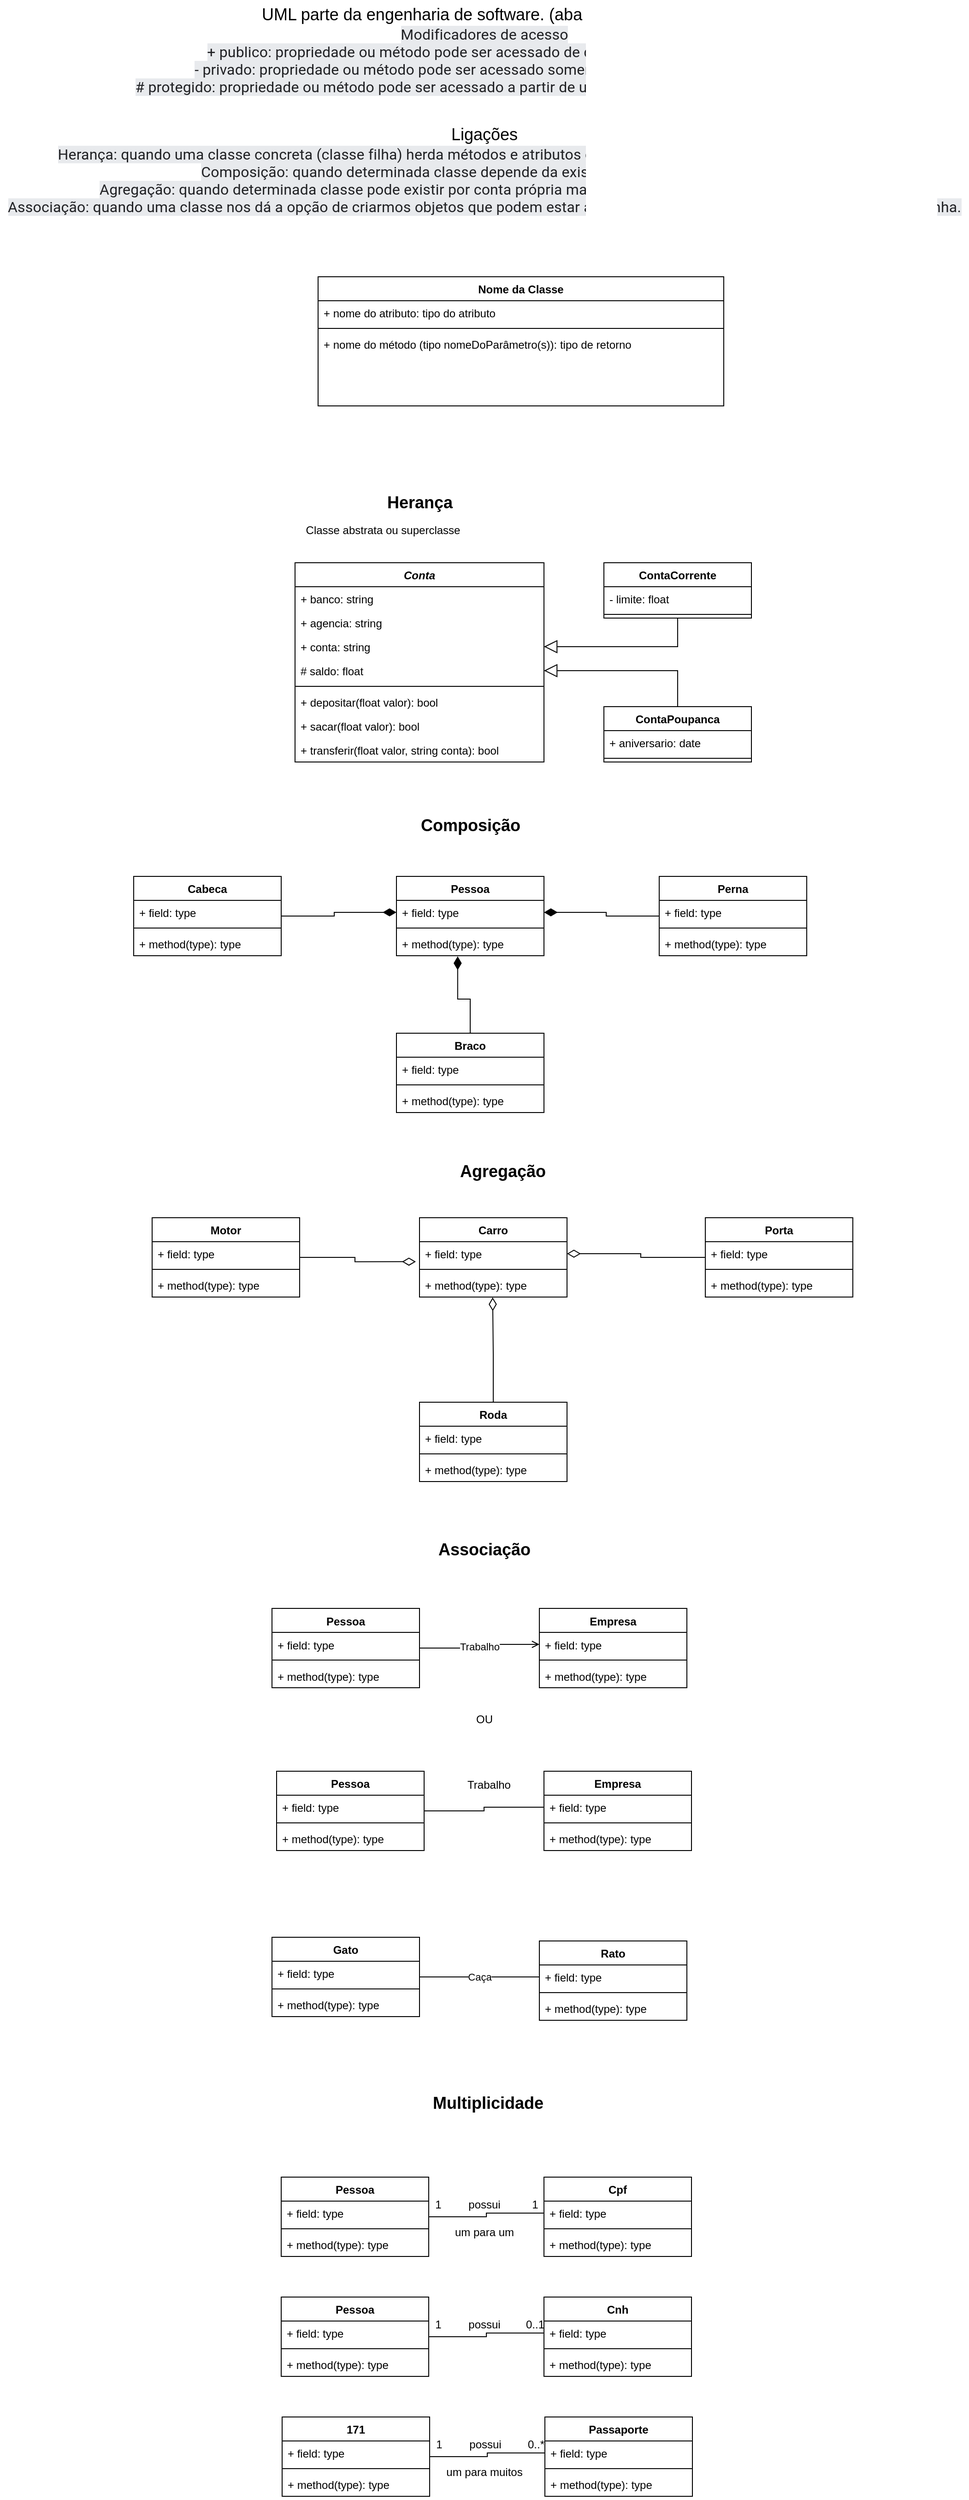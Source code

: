 <mxfile version="21.1.1" type="device">
  <diagram name="Página-1" id="LSSmiFFcDF_USh29nz2F">
    <mxGraphModel dx="1635" dy="447" grid="1" gridSize="10" guides="1" tooltips="1" connect="1" arrows="1" fold="1" page="1" pageScale="1" pageWidth="827" pageHeight="1169" math="0" shadow="0">
      <root>
        <mxCell id="0" />
        <mxCell id="1" parent="0" />
        <mxCell id="rVVp5lENT8qKNNDL8PIV-1" value="Nome da Classe" style="swimlane;fontStyle=1;align=center;verticalAlign=top;childLayout=stackLayout;horizontal=1;startSize=26;horizontalStack=0;resizeParent=1;resizeParentMax=0;resizeLast=0;collapsible=1;marginBottom=0;whiteSpace=wrap;html=1;" vertex="1" parent="1">
          <mxGeometry x="230" y="310" width="440" height="140" as="geometry" />
        </mxCell>
        <mxCell id="rVVp5lENT8qKNNDL8PIV-2" value="+ nome do atributo: tipo do atributo" style="text;strokeColor=none;fillColor=none;align=left;verticalAlign=top;spacingLeft=4;spacingRight=4;overflow=hidden;rotatable=0;points=[[0,0.5],[1,0.5]];portConstraint=eastwest;whiteSpace=wrap;html=1;" vertex="1" parent="rVVp5lENT8qKNNDL8PIV-1">
          <mxGeometry y="26" width="440" height="26" as="geometry" />
        </mxCell>
        <mxCell id="rVVp5lENT8qKNNDL8PIV-3" value="" style="line;strokeWidth=1;fillColor=none;align=left;verticalAlign=middle;spacingTop=-1;spacingLeft=3;spacingRight=3;rotatable=0;labelPosition=right;points=[];portConstraint=eastwest;strokeColor=inherit;" vertex="1" parent="rVVp5lENT8qKNNDL8PIV-1">
          <mxGeometry y="52" width="440" height="8" as="geometry" />
        </mxCell>
        <mxCell id="rVVp5lENT8qKNNDL8PIV-4" value="+ nome do método (tipo nomeDoParâmetro(s)): tipo de retorno" style="text;strokeColor=none;fillColor=none;align=left;verticalAlign=top;spacingLeft=4;spacingRight=4;overflow=hidden;rotatable=0;points=[[0,0.5],[1,0.5]];portConstraint=eastwest;whiteSpace=wrap;html=1;" vertex="1" parent="rVVp5lENT8qKNNDL8PIV-1">
          <mxGeometry y="60" width="440" height="80" as="geometry" />
        </mxCell>
        <mxCell id="rVVp5lENT8qKNNDL8PIV-5" value="&lt;i&gt;Conta&lt;/i&gt;" style="swimlane;fontStyle=1;align=center;verticalAlign=top;childLayout=stackLayout;horizontal=1;startSize=26;horizontalStack=0;resizeParent=1;resizeParentMax=0;resizeLast=0;collapsible=1;marginBottom=0;whiteSpace=wrap;html=1;" vertex="1" parent="1">
          <mxGeometry x="205" y="620" width="270" height="216" as="geometry" />
        </mxCell>
        <mxCell id="rVVp5lENT8qKNNDL8PIV-6" value="+ banco: string" style="text;strokeColor=none;fillColor=none;align=left;verticalAlign=top;spacingLeft=4;spacingRight=4;overflow=hidden;rotatable=0;points=[[0,0.5],[1,0.5]];portConstraint=eastwest;whiteSpace=wrap;html=1;" vertex="1" parent="rVVp5lENT8qKNNDL8PIV-5">
          <mxGeometry y="26" width="270" height="26" as="geometry" />
        </mxCell>
        <mxCell id="rVVp5lENT8qKNNDL8PIV-9" value="+ agencia: string" style="text;strokeColor=none;fillColor=none;align=left;verticalAlign=top;spacingLeft=4;spacingRight=4;overflow=hidden;rotatable=0;points=[[0,0.5],[1,0.5]];portConstraint=eastwest;whiteSpace=wrap;html=1;" vertex="1" parent="rVVp5lENT8qKNNDL8PIV-5">
          <mxGeometry y="52" width="270" height="26" as="geometry" />
        </mxCell>
        <mxCell id="rVVp5lENT8qKNNDL8PIV-10" value="+ conta: string" style="text;strokeColor=none;fillColor=none;align=left;verticalAlign=top;spacingLeft=4;spacingRight=4;overflow=hidden;rotatable=0;points=[[0,0.5],[1,0.5]];portConstraint=eastwest;whiteSpace=wrap;html=1;" vertex="1" parent="rVVp5lENT8qKNNDL8PIV-5">
          <mxGeometry y="78" width="270" height="26" as="geometry" />
        </mxCell>
        <mxCell id="rVVp5lENT8qKNNDL8PIV-11" value="# saldo: float" style="text;strokeColor=none;fillColor=none;align=left;verticalAlign=top;spacingLeft=4;spacingRight=4;overflow=hidden;rotatable=0;points=[[0,0.5],[1,0.5]];portConstraint=eastwest;whiteSpace=wrap;html=1;" vertex="1" parent="rVVp5lENT8qKNNDL8PIV-5">
          <mxGeometry y="104" width="270" height="26" as="geometry" />
        </mxCell>
        <mxCell id="rVVp5lENT8qKNNDL8PIV-7" value="" style="line;strokeWidth=1;fillColor=none;align=left;verticalAlign=middle;spacingTop=-1;spacingLeft=3;spacingRight=3;rotatable=0;labelPosition=right;points=[];portConstraint=eastwest;strokeColor=inherit;" vertex="1" parent="rVVp5lENT8qKNNDL8PIV-5">
          <mxGeometry y="130" width="270" height="8" as="geometry" />
        </mxCell>
        <mxCell id="rVVp5lENT8qKNNDL8PIV-12" value="+ depositar(float valor): bool" style="text;strokeColor=none;fillColor=none;align=left;verticalAlign=top;spacingLeft=4;spacingRight=4;overflow=hidden;rotatable=0;points=[[0,0.5],[1,0.5]];portConstraint=eastwest;whiteSpace=wrap;html=1;" vertex="1" parent="rVVp5lENT8qKNNDL8PIV-5">
          <mxGeometry y="138" width="270" height="26" as="geometry" />
        </mxCell>
        <mxCell id="rVVp5lENT8qKNNDL8PIV-13" value="+ sacar(float valor): bool" style="text;strokeColor=none;fillColor=none;align=left;verticalAlign=top;spacingLeft=4;spacingRight=4;overflow=hidden;rotatable=0;points=[[0,0.5],[1,0.5]];portConstraint=eastwest;whiteSpace=wrap;html=1;" vertex="1" parent="rVVp5lENT8qKNNDL8PIV-5">
          <mxGeometry y="164" width="270" height="26" as="geometry" />
        </mxCell>
        <mxCell id="rVVp5lENT8qKNNDL8PIV-8" value="+ transferir(float valor, string conta): bool" style="text;strokeColor=none;fillColor=none;align=left;verticalAlign=top;spacingLeft=4;spacingRight=4;overflow=hidden;rotatable=0;points=[[0,0.5],[1,0.5]];portConstraint=eastwest;whiteSpace=wrap;html=1;" vertex="1" parent="rVVp5lENT8qKNNDL8PIV-5">
          <mxGeometry y="190" width="270" height="26" as="geometry" />
        </mxCell>
        <mxCell id="rVVp5lENT8qKNNDL8PIV-14" value="&lt;b&gt;&lt;font style=&quot;font-size: 18px;&quot;&gt;Herança&lt;/font&gt;&lt;/b&gt;" style="text;html=1;align=center;verticalAlign=middle;resizable=0;points=[];autosize=1;strokeColor=none;fillColor=none;" vertex="1" parent="1">
          <mxGeometry x="295" y="535" width="90" height="40" as="geometry" />
        </mxCell>
        <mxCell id="rVVp5lENT8qKNNDL8PIV-15" value="&lt;font style=&quot;font-size: 18px;&quot;&gt;Ligações&lt;/font&gt;&lt;br style=&quot;color: rgb(32, 33, 36); font-family: Roboto, Arial, sans-serif; font-size: 16px; font-variant-ligatures: none; letter-spacing: 0.1px; text-align: start; background-color: rgb(232, 234, 237);&quot;&gt;&lt;span style=&quot;color: rgb(32, 33, 36); font-family: Roboto, Arial, sans-serif; font-size: 16px; font-variant-ligatures: none; letter-spacing: 0.1px; text-align: start; background-color: rgb(232, 234, 237);&quot;&gt;Herança: quando uma classe concreta (classe filha) herda métodos e atributos de uma superclasse (classe pai/classe abstrata).&lt;/span&gt;&lt;br style=&quot;color: rgb(32, 33, 36); font-family: Roboto, Arial, sans-serif; font-size: 16px; font-variant-ligatures: none; letter-spacing: 0.1px; text-align: start; background-color: rgb(232, 234, 237);&quot;&gt;&lt;span style=&quot;color: rgb(32, 33, 36); font-family: Roboto, Arial, sans-serif; font-size: 16px; font-variant-ligatures: none; letter-spacing: 0.1px; text-align: start; background-color: rgb(232, 234, 237);&quot;&gt;Composição: quando determinada classe depende da existência de outra para existir.&lt;/span&gt;&lt;br style=&quot;color: rgb(32, 33, 36); font-family: Roboto, Arial, sans-serif; font-size: 16px; font-variant-ligatures: none; letter-spacing: 0.1px; text-align: start; background-color: rgb(232, 234, 237);&quot;&gt;&lt;span style=&quot;color: rgb(32, 33, 36); font-family: Roboto, Arial, sans-serif; font-size: 16px; font-variant-ligatures: none; letter-spacing: 0.1px; text-align: start; background-color: rgb(232, 234, 237);&quot;&gt;Agregação: quando determinada classe pode existir por conta própria mas ainda assim pode ligar-se à outra classe.&lt;/span&gt;&lt;br style=&quot;color: rgb(32, 33, 36); font-family: Roboto, Arial, sans-serif; font-size: 16px; font-variant-ligatures: none; letter-spacing: 0.1px; text-align: start; background-color: rgb(232, 234, 237);&quot;&gt;&lt;span style=&quot;color: rgb(32, 33, 36); font-family: Roboto, Arial, sans-serif; font-size: 16px; font-variant-ligatures: none; letter-spacing: 0.1px; text-align: start; background-color: rgb(232, 234, 237);&quot;&gt;Associação: quando uma classe nos dá a opção de criarmos objetos que podem estar associados a um grupo ou simplesmente existir sozinha.&lt;/span&gt;" style="text;html=1;align=center;verticalAlign=middle;resizable=0;points=[];autosize=1;strokeColor=none;fillColor=none;" vertex="1" parent="1">
          <mxGeometry x="-115" y="140" width="1050" height="110" as="geometry" />
        </mxCell>
        <mxCell id="rVVp5lENT8qKNNDL8PIV-16" value="&lt;font style=&quot;font-size: 18px;&quot;&gt;UML parte da engenharia de software. (aba UML no draw.io)&lt;br style=&quot;color: rgb(32, 33, 36); font-family: Roboto, Arial, sans-serif; font-variant-ligatures: none; letter-spacing: 0.1px; text-align: start; background-color: rgb(232, 234, 237);&quot;&gt;&lt;/font&gt;&lt;span style=&quot;color: rgb(32, 33, 36); font-family: Roboto, Arial, sans-serif; font-size: 16px; font-variant-ligatures: none; letter-spacing: 0.1px; text-align: start; background-color: rgb(232, 234, 237);&quot;&gt;Modificadores de acesso&lt;/span&gt;&lt;br style=&quot;color: rgb(32, 33, 36); font-family: Roboto, Arial, sans-serif; font-size: 16px; font-variant-ligatures: none; letter-spacing: 0.1px; text-align: start; background-color: rgb(232, 234, 237);&quot;&gt;&lt;span style=&quot;color: rgb(32, 33, 36); font-family: Roboto, Arial, sans-serif; font-size: 16px; font-variant-ligatures: none; letter-spacing: 0.1px; text-align: start; background-color: rgb(232, 234, 237);&quot;&gt;+ publico: propriedade ou método pode ser acessado de qualquer parte do sistema.&lt;/span&gt;&lt;br style=&quot;color: rgb(32, 33, 36); font-family: Roboto, Arial, sans-serif; font-size: 16px; font-variant-ligatures: none; letter-spacing: 0.1px; text-align: start; background-color: rgb(232, 234, 237);&quot;&gt;&lt;span style=&quot;color: rgb(32, 33, 36); font-family: Roboto, Arial, sans-serif; font-size: 16px; font-variant-ligatures: none; letter-spacing: 0.1px; text-align: start; background-color: rgb(232, 234, 237);&quot;&gt;- privado: propriedade ou método pode ser acessado somente dentro da própria classe.&lt;/span&gt;&lt;br style=&quot;color: rgb(32, 33, 36); font-family: Roboto, Arial, sans-serif; font-size: 16px; font-variant-ligatures: none; letter-spacing: 0.1px; text-align: start; background-color: rgb(232, 234, 237);&quot;&gt;&lt;span style=&quot;color: rgb(32, 33, 36); font-family: Roboto, Arial, sans-serif; font-size: 16px; font-variant-ligatures: none; letter-spacing: 0.1px; text-align: start; background-color: rgb(232, 234, 237);&quot;&gt;# protegido: propriedade ou método pode ser acessado a partir de uma classe que herda de outra classe.&lt;/span&gt;" style="text;html=1;align=center;verticalAlign=middle;resizable=0;points=[];autosize=1;strokeColor=none;fillColor=none;" vertex="1" parent="1">
          <mxGeometry x="20" y="10" width="780" height="110" as="geometry" />
        </mxCell>
        <mxCell id="rVVp5lENT8qKNNDL8PIV-17" value="Classe abstrata ou superclasse" style="text;html=1;align=center;verticalAlign=middle;resizable=0;points=[];autosize=1;strokeColor=none;fillColor=none;" vertex="1" parent="1">
          <mxGeometry x="205" y="570" width="190" height="30" as="geometry" />
        </mxCell>
        <mxCell id="rVVp5lENT8qKNNDL8PIV-27" style="edgeStyle=orthogonalEdgeStyle;rounded=0;orthogonalLoop=1;jettySize=auto;html=1;entryX=1;entryY=0.5;entryDx=0;entryDy=0;endArrow=block;endFill=0;strokeWidth=1;endSize=12;" edge="1" parent="1" source="rVVp5lENT8qKNNDL8PIV-18" target="rVVp5lENT8qKNNDL8PIV-10">
          <mxGeometry relative="1" as="geometry" />
        </mxCell>
        <mxCell id="rVVp5lENT8qKNNDL8PIV-18" value="ContaCorrente" style="swimlane;fontStyle=1;align=center;verticalAlign=top;childLayout=stackLayout;horizontal=1;startSize=26;horizontalStack=0;resizeParent=1;resizeParentMax=0;resizeLast=0;collapsible=1;marginBottom=0;whiteSpace=wrap;html=1;" vertex="1" parent="1">
          <mxGeometry x="540" y="620" width="160" height="60" as="geometry" />
        </mxCell>
        <mxCell id="rVVp5lENT8qKNNDL8PIV-19" value="- limite: float" style="text;strokeColor=none;fillColor=none;align=left;verticalAlign=top;spacingLeft=4;spacingRight=4;overflow=hidden;rotatable=0;points=[[0,0.5],[1,0.5]];portConstraint=eastwest;whiteSpace=wrap;html=1;" vertex="1" parent="rVVp5lENT8qKNNDL8PIV-18">
          <mxGeometry y="26" width="160" height="26" as="geometry" />
        </mxCell>
        <mxCell id="rVVp5lENT8qKNNDL8PIV-20" value="" style="line;strokeWidth=1;fillColor=none;align=left;verticalAlign=middle;spacingTop=-1;spacingLeft=3;spacingRight=3;rotatable=0;labelPosition=right;points=[];portConstraint=eastwest;strokeColor=inherit;" vertex="1" parent="rVVp5lENT8qKNNDL8PIV-18">
          <mxGeometry y="52" width="160" height="8" as="geometry" />
        </mxCell>
        <mxCell id="rVVp5lENT8qKNNDL8PIV-28" style="edgeStyle=orthogonalEdgeStyle;rounded=0;orthogonalLoop=1;jettySize=auto;html=1;entryX=1;entryY=0.5;entryDx=0;entryDy=0;startSize=6;endArrow=block;endFill=0;endSize=12;" edge="1" parent="1" source="rVVp5lENT8qKNNDL8PIV-22" target="rVVp5lENT8qKNNDL8PIV-11">
          <mxGeometry relative="1" as="geometry" />
        </mxCell>
        <mxCell id="rVVp5lENT8qKNNDL8PIV-22" value="ContaPoupanca" style="swimlane;fontStyle=1;align=center;verticalAlign=top;childLayout=stackLayout;horizontal=1;startSize=26;horizontalStack=0;resizeParent=1;resizeParentMax=0;resizeLast=0;collapsible=1;marginBottom=0;whiteSpace=wrap;html=1;" vertex="1" parent="1">
          <mxGeometry x="540" y="776" width="160" height="60" as="geometry" />
        </mxCell>
        <mxCell id="rVVp5lENT8qKNNDL8PIV-23" value="+ aniversario: date" style="text;strokeColor=none;fillColor=none;align=left;verticalAlign=top;spacingLeft=4;spacingRight=4;overflow=hidden;rotatable=0;points=[[0,0.5],[1,0.5]];portConstraint=eastwest;whiteSpace=wrap;html=1;" vertex="1" parent="rVVp5lENT8qKNNDL8PIV-22">
          <mxGeometry y="26" width="160" height="26" as="geometry" />
        </mxCell>
        <mxCell id="rVVp5lENT8qKNNDL8PIV-24" value="" style="line;strokeWidth=1;fillColor=none;align=left;verticalAlign=middle;spacingTop=-1;spacingLeft=3;spacingRight=3;rotatable=0;labelPosition=right;points=[];portConstraint=eastwest;strokeColor=inherit;" vertex="1" parent="rVVp5lENT8qKNNDL8PIV-22">
          <mxGeometry y="52" width="160" height="8" as="geometry" />
        </mxCell>
        <mxCell id="rVVp5lENT8qKNNDL8PIV-30" value="&lt;b&gt;&lt;font style=&quot;font-size: 18px;&quot;&gt;Composição&lt;/font&gt;&lt;/b&gt;" style="text;html=1;align=center;verticalAlign=middle;resizable=0;points=[];autosize=1;strokeColor=none;fillColor=none;" vertex="1" parent="1">
          <mxGeometry x="330" y="885" width="130" height="40" as="geometry" />
        </mxCell>
        <mxCell id="rVVp5lENT8qKNNDL8PIV-47" style="edgeStyle=orthogonalEdgeStyle;rounded=0;orthogonalLoop=1;jettySize=auto;html=1;entryX=0;entryY=0.5;entryDx=0;entryDy=0;endArrow=diamondThin;endFill=1;endSize=12;" edge="1" parent="1" source="rVVp5lENT8qKNNDL8PIV-31" target="rVVp5lENT8qKNNDL8PIV-36">
          <mxGeometry relative="1" as="geometry" />
        </mxCell>
        <mxCell id="rVVp5lENT8qKNNDL8PIV-31" value="Cabeca" style="swimlane;fontStyle=1;align=center;verticalAlign=top;childLayout=stackLayout;horizontal=1;startSize=26;horizontalStack=0;resizeParent=1;resizeParentMax=0;resizeLast=0;collapsible=1;marginBottom=0;whiteSpace=wrap;html=1;" vertex="1" parent="1">
          <mxGeometry x="30" y="960" width="160" height="86" as="geometry" />
        </mxCell>
        <mxCell id="rVVp5lENT8qKNNDL8PIV-32" value="+ field: type" style="text;strokeColor=none;fillColor=none;align=left;verticalAlign=top;spacingLeft=4;spacingRight=4;overflow=hidden;rotatable=0;points=[[0,0.5],[1,0.5]];portConstraint=eastwest;whiteSpace=wrap;html=1;" vertex="1" parent="rVVp5lENT8qKNNDL8PIV-31">
          <mxGeometry y="26" width="160" height="26" as="geometry" />
        </mxCell>
        <mxCell id="rVVp5lENT8qKNNDL8PIV-33" value="" style="line;strokeWidth=1;fillColor=none;align=left;verticalAlign=middle;spacingTop=-1;spacingLeft=3;spacingRight=3;rotatable=0;labelPosition=right;points=[];portConstraint=eastwest;strokeColor=inherit;" vertex="1" parent="rVVp5lENT8qKNNDL8PIV-31">
          <mxGeometry y="52" width="160" height="8" as="geometry" />
        </mxCell>
        <mxCell id="rVVp5lENT8qKNNDL8PIV-34" value="+ method(type): type" style="text;strokeColor=none;fillColor=none;align=left;verticalAlign=top;spacingLeft=4;spacingRight=4;overflow=hidden;rotatable=0;points=[[0,0.5],[1,0.5]];portConstraint=eastwest;whiteSpace=wrap;html=1;" vertex="1" parent="rVVp5lENT8qKNNDL8PIV-31">
          <mxGeometry y="60" width="160" height="26" as="geometry" />
        </mxCell>
        <mxCell id="rVVp5lENT8qKNNDL8PIV-35" value="Pessoa" style="swimlane;fontStyle=1;align=center;verticalAlign=top;childLayout=stackLayout;horizontal=1;startSize=26;horizontalStack=0;resizeParent=1;resizeParentMax=0;resizeLast=0;collapsible=1;marginBottom=0;whiteSpace=wrap;html=1;" vertex="1" parent="1">
          <mxGeometry x="315" y="960" width="160" height="86" as="geometry" />
        </mxCell>
        <mxCell id="rVVp5lENT8qKNNDL8PIV-36" value="+ field: type" style="text;strokeColor=none;fillColor=none;align=left;verticalAlign=top;spacingLeft=4;spacingRight=4;overflow=hidden;rotatable=0;points=[[0,0.5],[1,0.5]];portConstraint=eastwest;whiteSpace=wrap;html=1;" vertex="1" parent="rVVp5lENT8qKNNDL8PIV-35">
          <mxGeometry y="26" width="160" height="26" as="geometry" />
        </mxCell>
        <mxCell id="rVVp5lENT8qKNNDL8PIV-37" value="" style="line;strokeWidth=1;fillColor=none;align=left;verticalAlign=middle;spacingTop=-1;spacingLeft=3;spacingRight=3;rotatable=0;labelPosition=right;points=[];portConstraint=eastwest;strokeColor=inherit;" vertex="1" parent="rVVp5lENT8qKNNDL8PIV-35">
          <mxGeometry y="52" width="160" height="8" as="geometry" />
        </mxCell>
        <mxCell id="rVVp5lENT8qKNNDL8PIV-38" value="+ method(type): type" style="text;strokeColor=none;fillColor=none;align=left;verticalAlign=top;spacingLeft=4;spacingRight=4;overflow=hidden;rotatable=0;points=[[0,0.5],[1,0.5]];portConstraint=eastwest;whiteSpace=wrap;html=1;" vertex="1" parent="rVVp5lENT8qKNNDL8PIV-35">
          <mxGeometry y="60" width="160" height="26" as="geometry" />
        </mxCell>
        <mxCell id="rVVp5lENT8qKNNDL8PIV-48" style="edgeStyle=orthogonalEdgeStyle;rounded=0;orthogonalLoop=1;jettySize=auto;html=1;entryX=0.415;entryY=1.023;entryDx=0;entryDy=0;entryPerimeter=0;endArrow=diamondThin;endFill=1;startSize=6;endSize=12;" edge="1" parent="1" source="rVVp5lENT8qKNNDL8PIV-39" target="rVVp5lENT8qKNNDL8PIV-38">
          <mxGeometry relative="1" as="geometry" />
        </mxCell>
        <mxCell id="rVVp5lENT8qKNNDL8PIV-39" value="Braco" style="swimlane;fontStyle=1;align=center;verticalAlign=top;childLayout=stackLayout;horizontal=1;startSize=26;horizontalStack=0;resizeParent=1;resizeParentMax=0;resizeLast=0;collapsible=1;marginBottom=0;whiteSpace=wrap;html=1;" vertex="1" parent="1">
          <mxGeometry x="315" y="1130" width="160" height="86" as="geometry" />
        </mxCell>
        <mxCell id="rVVp5lENT8qKNNDL8PIV-40" value="+ field: type" style="text;strokeColor=none;fillColor=none;align=left;verticalAlign=top;spacingLeft=4;spacingRight=4;overflow=hidden;rotatable=0;points=[[0,0.5],[1,0.5]];portConstraint=eastwest;whiteSpace=wrap;html=1;" vertex="1" parent="rVVp5lENT8qKNNDL8PIV-39">
          <mxGeometry y="26" width="160" height="26" as="geometry" />
        </mxCell>
        <mxCell id="rVVp5lENT8qKNNDL8PIV-41" value="" style="line;strokeWidth=1;fillColor=none;align=left;verticalAlign=middle;spacingTop=-1;spacingLeft=3;spacingRight=3;rotatable=0;labelPosition=right;points=[];portConstraint=eastwest;strokeColor=inherit;" vertex="1" parent="rVVp5lENT8qKNNDL8PIV-39">
          <mxGeometry y="52" width="160" height="8" as="geometry" />
        </mxCell>
        <mxCell id="rVVp5lENT8qKNNDL8PIV-42" value="+ method(type): type" style="text;strokeColor=none;fillColor=none;align=left;verticalAlign=top;spacingLeft=4;spacingRight=4;overflow=hidden;rotatable=0;points=[[0,0.5],[1,0.5]];portConstraint=eastwest;whiteSpace=wrap;html=1;" vertex="1" parent="rVVp5lENT8qKNNDL8PIV-39">
          <mxGeometry y="60" width="160" height="26" as="geometry" />
        </mxCell>
        <mxCell id="rVVp5lENT8qKNNDL8PIV-49" style="edgeStyle=orthogonalEdgeStyle;rounded=0;orthogonalLoop=1;jettySize=auto;html=1;entryX=1;entryY=0.5;entryDx=0;entryDy=0;endArrow=diamondThin;endFill=1;endSize=12;" edge="1" parent="1" source="rVVp5lENT8qKNNDL8PIV-43" target="rVVp5lENT8qKNNDL8PIV-36">
          <mxGeometry relative="1" as="geometry" />
        </mxCell>
        <mxCell id="rVVp5lENT8qKNNDL8PIV-43" value="Perna" style="swimlane;fontStyle=1;align=center;verticalAlign=top;childLayout=stackLayout;horizontal=1;startSize=26;horizontalStack=0;resizeParent=1;resizeParentMax=0;resizeLast=0;collapsible=1;marginBottom=0;whiteSpace=wrap;html=1;" vertex="1" parent="1">
          <mxGeometry x="600" y="960" width="160" height="86" as="geometry" />
        </mxCell>
        <mxCell id="rVVp5lENT8qKNNDL8PIV-44" value="+ field: type" style="text;strokeColor=none;fillColor=none;align=left;verticalAlign=top;spacingLeft=4;spacingRight=4;overflow=hidden;rotatable=0;points=[[0,0.5],[1,0.5]];portConstraint=eastwest;whiteSpace=wrap;html=1;" vertex="1" parent="rVVp5lENT8qKNNDL8PIV-43">
          <mxGeometry y="26" width="160" height="26" as="geometry" />
        </mxCell>
        <mxCell id="rVVp5lENT8qKNNDL8PIV-45" value="" style="line;strokeWidth=1;fillColor=none;align=left;verticalAlign=middle;spacingTop=-1;spacingLeft=3;spacingRight=3;rotatable=0;labelPosition=right;points=[];portConstraint=eastwest;strokeColor=inherit;" vertex="1" parent="rVVp5lENT8qKNNDL8PIV-43">
          <mxGeometry y="52" width="160" height="8" as="geometry" />
        </mxCell>
        <mxCell id="rVVp5lENT8qKNNDL8PIV-46" value="+ method(type): type" style="text;strokeColor=none;fillColor=none;align=left;verticalAlign=top;spacingLeft=4;spacingRight=4;overflow=hidden;rotatable=0;points=[[0,0.5],[1,0.5]];portConstraint=eastwest;whiteSpace=wrap;html=1;" vertex="1" parent="rVVp5lENT8qKNNDL8PIV-43">
          <mxGeometry y="60" width="160" height="26" as="geometry" />
        </mxCell>
        <mxCell id="rVVp5lENT8qKNNDL8PIV-50" value="&lt;b&gt;&lt;font style=&quot;font-size: 18px;&quot;&gt;Agregação&lt;/font&gt;&lt;/b&gt;" style="text;html=1;align=center;verticalAlign=middle;resizable=0;points=[];autosize=1;strokeColor=none;fillColor=none;" vertex="1" parent="1">
          <mxGeometry x="370" y="1260" width="120" height="40" as="geometry" />
        </mxCell>
        <mxCell id="rVVp5lENT8qKNNDL8PIV-68" style="edgeStyle=orthogonalEdgeStyle;rounded=0;orthogonalLoop=1;jettySize=auto;html=1;entryX=-0.025;entryY=0.833;entryDx=0;entryDy=0;entryPerimeter=0;endArrow=diamondThin;endFill=0;endSize=12;" edge="1" parent="1" source="rVVp5lENT8qKNNDL8PIV-51" target="rVVp5lENT8qKNNDL8PIV-56">
          <mxGeometry relative="1" as="geometry" />
        </mxCell>
        <mxCell id="rVVp5lENT8qKNNDL8PIV-51" value="Motor" style="swimlane;fontStyle=1;align=center;verticalAlign=top;childLayout=stackLayout;horizontal=1;startSize=26;horizontalStack=0;resizeParent=1;resizeParentMax=0;resizeLast=0;collapsible=1;marginBottom=0;whiteSpace=wrap;html=1;" vertex="1" parent="1">
          <mxGeometry x="50" y="1330" width="160" height="86" as="geometry" />
        </mxCell>
        <mxCell id="rVVp5lENT8qKNNDL8PIV-52" value="+ field: type" style="text;strokeColor=none;fillColor=none;align=left;verticalAlign=top;spacingLeft=4;spacingRight=4;overflow=hidden;rotatable=0;points=[[0,0.5],[1,0.5]];portConstraint=eastwest;whiteSpace=wrap;html=1;" vertex="1" parent="rVVp5lENT8qKNNDL8PIV-51">
          <mxGeometry y="26" width="160" height="26" as="geometry" />
        </mxCell>
        <mxCell id="rVVp5lENT8qKNNDL8PIV-53" value="" style="line;strokeWidth=1;fillColor=none;align=left;verticalAlign=middle;spacingTop=-1;spacingLeft=3;spacingRight=3;rotatable=0;labelPosition=right;points=[];portConstraint=eastwest;strokeColor=inherit;" vertex="1" parent="rVVp5lENT8qKNNDL8PIV-51">
          <mxGeometry y="52" width="160" height="8" as="geometry" />
        </mxCell>
        <mxCell id="rVVp5lENT8qKNNDL8PIV-54" value="+ method(type): type" style="text;strokeColor=none;fillColor=none;align=left;verticalAlign=top;spacingLeft=4;spacingRight=4;overflow=hidden;rotatable=0;points=[[0,0.5],[1,0.5]];portConstraint=eastwest;whiteSpace=wrap;html=1;" vertex="1" parent="rVVp5lENT8qKNNDL8PIV-51">
          <mxGeometry y="60" width="160" height="26" as="geometry" />
        </mxCell>
        <mxCell id="rVVp5lENT8qKNNDL8PIV-55" value="Carro" style="swimlane;fontStyle=1;align=center;verticalAlign=top;childLayout=stackLayout;horizontal=1;startSize=26;horizontalStack=0;resizeParent=1;resizeParentMax=0;resizeLast=0;collapsible=1;marginBottom=0;whiteSpace=wrap;html=1;" vertex="1" parent="1">
          <mxGeometry x="340" y="1330" width="160" height="86" as="geometry" />
        </mxCell>
        <mxCell id="rVVp5lENT8qKNNDL8PIV-56" value="+ field: type" style="text;strokeColor=none;fillColor=none;align=left;verticalAlign=top;spacingLeft=4;spacingRight=4;overflow=hidden;rotatable=0;points=[[0,0.5],[1,0.5]];portConstraint=eastwest;whiteSpace=wrap;html=1;" vertex="1" parent="rVVp5lENT8qKNNDL8PIV-55">
          <mxGeometry y="26" width="160" height="26" as="geometry" />
        </mxCell>
        <mxCell id="rVVp5lENT8qKNNDL8PIV-57" value="" style="line;strokeWidth=1;fillColor=none;align=left;verticalAlign=middle;spacingTop=-1;spacingLeft=3;spacingRight=3;rotatable=0;labelPosition=right;points=[];portConstraint=eastwest;strokeColor=inherit;" vertex="1" parent="rVVp5lENT8qKNNDL8PIV-55">
          <mxGeometry y="52" width="160" height="8" as="geometry" />
        </mxCell>
        <mxCell id="rVVp5lENT8qKNNDL8PIV-58" value="+ method(type): type" style="text;strokeColor=none;fillColor=none;align=left;verticalAlign=top;spacingLeft=4;spacingRight=4;overflow=hidden;rotatable=0;points=[[0,0.5],[1,0.5]];portConstraint=eastwest;whiteSpace=wrap;html=1;" vertex="1" parent="rVVp5lENT8qKNNDL8PIV-55">
          <mxGeometry y="60" width="160" height="26" as="geometry" />
        </mxCell>
        <mxCell id="rVVp5lENT8qKNNDL8PIV-69" style="edgeStyle=orthogonalEdgeStyle;rounded=0;orthogonalLoop=1;jettySize=auto;html=1;entryX=1;entryY=0.5;entryDx=0;entryDy=0;endArrow=diamondThin;endFill=0;endSize=12;" edge="1" parent="1" source="rVVp5lENT8qKNNDL8PIV-59" target="rVVp5lENT8qKNNDL8PIV-56">
          <mxGeometry relative="1" as="geometry" />
        </mxCell>
        <mxCell id="rVVp5lENT8qKNNDL8PIV-59" value="Porta" style="swimlane;fontStyle=1;align=center;verticalAlign=top;childLayout=stackLayout;horizontal=1;startSize=26;horizontalStack=0;resizeParent=1;resizeParentMax=0;resizeLast=0;collapsible=1;marginBottom=0;whiteSpace=wrap;html=1;" vertex="1" parent="1">
          <mxGeometry x="650" y="1330" width="160" height="86" as="geometry" />
        </mxCell>
        <mxCell id="rVVp5lENT8qKNNDL8PIV-60" value="+ field: type" style="text;strokeColor=none;fillColor=none;align=left;verticalAlign=top;spacingLeft=4;spacingRight=4;overflow=hidden;rotatable=0;points=[[0,0.5],[1,0.5]];portConstraint=eastwest;whiteSpace=wrap;html=1;" vertex="1" parent="rVVp5lENT8qKNNDL8PIV-59">
          <mxGeometry y="26" width="160" height="26" as="geometry" />
        </mxCell>
        <mxCell id="rVVp5lENT8qKNNDL8PIV-61" value="" style="line;strokeWidth=1;fillColor=none;align=left;verticalAlign=middle;spacingTop=-1;spacingLeft=3;spacingRight=3;rotatable=0;labelPosition=right;points=[];portConstraint=eastwest;strokeColor=inherit;" vertex="1" parent="rVVp5lENT8qKNNDL8PIV-59">
          <mxGeometry y="52" width="160" height="8" as="geometry" />
        </mxCell>
        <mxCell id="rVVp5lENT8qKNNDL8PIV-62" value="+ method(type): type" style="text;strokeColor=none;fillColor=none;align=left;verticalAlign=top;spacingLeft=4;spacingRight=4;overflow=hidden;rotatable=0;points=[[0,0.5],[1,0.5]];portConstraint=eastwest;whiteSpace=wrap;html=1;" vertex="1" parent="rVVp5lENT8qKNNDL8PIV-59">
          <mxGeometry y="60" width="160" height="26" as="geometry" />
        </mxCell>
        <mxCell id="rVVp5lENT8qKNNDL8PIV-67" style="edgeStyle=orthogonalEdgeStyle;rounded=0;orthogonalLoop=1;jettySize=auto;html=1;entryX=0.496;entryY=1.013;entryDx=0;entryDy=0;entryPerimeter=0;endArrow=diamondThin;endFill=0;endSize=12;" edge="1" parent="1" source="rVVp5lENT8qKNNDL8PIV-63" target="rVVp5lENT8qKNNDL8PIV-58">
          <mxGeometry relative="1" as="geometry" />
        </mxCell>
        <mxCell id="rVVp5lENT8qKNNDL8PIV-63" value="Roda" style="swimlane;fontStyle=1;align=center;verticalAlign=top;childLayout=stackLayout;horizontal=1;startSize=26;horizontalStack=0;resizeParent=1;resizeParentMax=0;resizeLast=0;collapsible=1;marginBottom=0;whiteSpace=wrap;html=1;" vertex="1" parent="1">
          <mxGeometry x="340" y="1530" width="160" height="86" as="geometry" />
        </mxCell>
        <mxCell id="rVVp5lENT8qKNNDL8PIV-64" value="+ field: type" style="text;strokeColor=none;fillColor=none;align=left;verticalAlign=top;spacingLeft=4;spacingRight=4;overflow=hidden;rotatable=0;points=[[0,0.5],[1,0.5]];portConstraint=eastwest;whiteSpace=wrap;html=1;" vertex="1" parent="rVVp5lENT8qKNNDL8PIV-63">
          <mxGeometry y="26" width="160" height="26" as="geometry" />
        </mxCell>
        <mxCell id="rVVp5lENT8qKNNDL8PIV-65" value="" style="line;strokeWidth=1;fillColor=none;align=left;verticalAlign=middle;spacingTop=-1;spacingLeft=3;spacingRight=3;rotatable=0;labelPosition=right;points=[];portConstraint=eastwest;strokeColor=inherit;" vertex="1" parent="rVVp5lENT8qKNNDL8PIV-63">
          <mxGeometry y="52" width="160" height="8" as="geometry" />
        </mxCell>
        <mxCell id="rVVp5lENT8qKNNDL8PIV-66" value="+ method(type): type" style="text;strokeColor=none;fillColor=none;align=left;verticalAlign=top;spacingLeft=4;spacingRight=4;overflow=hidden;rotatable=0;points=[[0,0.5],[1,0.5]];portConstraint=eastwest;whiteSpace=wrap;html=1;" vertex="1" parent="rVVp5lENT8qKNNDL8PIV-63">
          <mxGeometry y="60" width="160" height="26" as="geometry" />
        </mxCell>
        <mxCell id="rVVp5lENT8qKNNDL8PIV-70" value="&lt;b&gt;&lt;font style=&quot;font-size: 18px;&quot;&gt;Associação&lt;/font&gt;&lt;/b&gt;" style="text;html=1;align=center;verticalAlign=middle;resizable=0;points=[];autosize=1;strokeColor=none;fillColor=none;" vertex="1" parent="1">
          <mxGeometry x="350" y="1670" width="120" height="40" as="geometry" />
        </mxCell>
        <mxCell id="rVVp5lENT8qKNNDL8PIV-79" value="Trabalho" style="edgeStyle=orthogonalEdgeStyle;rounded=0;orthogonalLoop=1;jettySize=auto;html=1;entryX=0;entryY=0.5;entryDx=0;entryDy=0;endArrow=open;endFill=0;" edge="1" parent="1" source="rVVp5lENT8qKNNDL8PIV-71" target="rVVp5lENT8qKNNDL8PIV-76">
          <mxGeometry relative="1" as="geometry" />
        </mxCell>
        <mxCell id="rVVp5lENT8qKNNDL8PIV-71" value="Pessoa" style="swimlane;fontStyle=1;align=center;verticalAlign=top;childLayout=stackLayout;horizontal=1;startSize=26;horizontalStack=0;resizeParent=1;resizeParentMax=0;resizeLast=0;collapsible=1;marginBottom=0;whiteSpace=wrap;html=1;" vertex="1" parent="1">
          <mxGeometry x="180" y="1753.5" width="160" height="86" as="geometry" />
        </mxCell>
        <mxCell id="rVVp5lENT8qKNNDL8PIV-72" value="+ field: type" style="text;strokeColor=none;fillColor=none;align=left;verticalAlign=top;spacingLeft=4;spacingRight=4;overflow=hidden;rotatable=0;points=[[0,0.5],[1,0.5]];portConstraint=eastwest;whiteSpace=wrap;html=1;" vertex="1" parent="rVVp5lENT8qKNNDL8PIV-71">
          <mxGeometry y="26" width="160" height="26" as="geometry" />
        </mxCell>
        <mxCell id="rVVp5lENT8qKNNDL8PIV-73" value="" style="line;strokeWidth=1;fillColor=none;align=left;verticalAlign=middle;spacingTop=-1;spacingLeft=3;spacingRight=3;rotatable=0;labelPosition=right;points=[];portConstraint=eastwest;strokeColor=inherit;" vertex="1" parent="rVVp5lENT8qKNNDL8PIV-71">
          <mxGeometry y="52" width="160" height="8" as="geometry" />
        </mxCell>
        <mxCell id="rVVp5lENT8qKNNDL8PIV-74" value="+ method(type): type" style="text;strokeColor=none;fillColor=none;align=left;verticalAlign=top;spacingLeft=4;spacingRight=4;overflow=hidden;rotatable=0;points=[[0,0.5],[1,0.5]];portConstraint=eastwest;whiteSpace=wrap;html=1;" vertex="1" parent="rVVp5lENT8qKNNDL8PIV-71">
          <mxGeometry y="60" width="160" height="26" as="geometry" />
        </mxCell>
        <mxCell id="rVVp5lENT8qKNNDL8PIV-75" value="Empresa" style="swimlane;fontStyle=1;align=center;verticalAlign=top;childLayout=stackLayout;horizontal=1;startSize=26;horizontalStack=0;resizeParent=1;resizeParentMax=0;resizeLast=0;collapsible=1;marginBottom=0;whiteSpace=wrap;html=1;" vertex="1" parent="1">
          <mxGeometry x="470" y="1753.5" width="160" height="86" as="geometry" />
        </mxCell>
        <mxCell id="rVVp5lENT8qKNNDL8PIV-76" value="+ field: type" style="text;strokeColor=none;fillColor=none;align=left;verticalAlign=top;spacingLeft=4;spacingRight=4;overflow=hidden;rotatable=0;points=[[0,0.5],[1,0.5]];portConstraint=eastwest;whiteSpace=wrap;html=1;" vertex="1" parent="rVVp5lENT8qKNNDL8PIV-75">
          <mxGeometry y="26" width="160" height="26" as="geometry" />
        </mxCell>
        <mxCell id="rVVp5lENT8qKNNDL8PIV-77" value="" style="line;strokeWidth=1;fillColor=none;align=left;verticalAlign=middle;spacingTop=-1;spacingLeft=3;spacingRight=3;rotatable=0;labelPosition=right;points=[];portConstraint=eastwest;strokeColor=inherit;" vertex="1" parent="rVVp5lENT8qKNNDL8PIV-75">
          <mxGeometry y="52" width="160" height="8" as="geometry" />
        </mxCell>
        <mxCell id="rVVp5lENT8qKNNDL8PIV-78" value="+ method(type): type" style="text;strokeColor=none;fillColor=none;align=left;verticalAlign=top;spacingLeft=4;spacingRight=4;overflow=hidden;rotatable=0;points=[[0,0.5],[1,0.5]];portConstraint=eastwest;whiteSpace=wrap;html=1;" vertex="1" parent="rVVp5lENT8qKNNDL8PIV-75">
          <mxGeometry y="60" width="160" height="26" as="geometry" />
        </mxCell>
        <mxCell id="rVVp5lENT8qKNNDL8PIV-80" style="edgeStyle=orthogonalEdgeStyle;rounded=0;orthogonalLoop=1;jettySize=auto;html=1;entryX=0;entryY=0.5;entryDx=0;entryDy=0;endArrow=none;endFill=0;" edge="1" parent="1" source="rVVp5lENT8qKNNDL8PIV-81" target="rVVp5lENT8qKNNDL8PIV-86">
          <mxGeometry relative="1" as="geometry" />
        </mxCell>
        <mxCell id="rVVp5lENT8qKNNDL8PIV-81" value="Pessoa" style="swimlane;fontStyle=1;align=center;verticalAlign=top;childLayout=stackLayout;horizontal=1;startSize=26;horizontalStack=0;resizeParent=1;resizeParentMax=0;resizeLast=0;collapsible=1;marginBottom=0;whiteSpace=wrap;html=1;" vertex="1" parent="1">
          <mxGeometry x="185" y="1930" width="160" height="86" as="geometry" />
        </mxCell>
        <mxCell id="rVVp5lENT8qKNNDL8PIV-82" value="+ field: type" style="text;strokeColor=none;fillColor=none;align=left;verticalAlign=top;spacingLeft=4;spacingRight=4;overflow=hidden;rotatable=0;points=[[0,0.5],[1,0.5]];portConstraint=eastwest;whiteSpace=wrap;html=1;" vertex="1" parent="rVVp5lENT8qKNNDL8PIV-81">
          <mxGeometry y="26" width="160" height="26" as="geometry" />
        </mxCell>
        <mxCell id="rVVp5lENT8qKNNDL8PIV-83" value="" style="line;strokeWidth=1;fillColor=none;align=left;verticalAlign=middle;spacingTop=-1;spacingLeft=3;spacingRight=3;rotatable=0;labelPosition=right;points=[];portConstraint=eastwest;strokeColor=inherit;" vertex="1" parent="rVVp5lENT8qKNNDL8PIV-81">
          <mxGeometry y="52" width="160" height="8" as="geometry" />
        </mxCell>
        <mxCell id="rVVp5lENT8qKNNDL8PIV-84" value="+ method(type): type" style="text;strokeColor=none;fillColor=none;align=left;verticalAlign=top;spacingLeft=4;spacingRight=4;overflow=hidden;rotatable=0;points=[[0,0.5],[1,0.5]];portConstraint=eastwest;whiteSpace=wrap;html=1;" vertex="1" parent="rVVp5lENT8qKNNDL8PIV-81">
          <mxGeometry y="60" width="160" height="26" as="geometry" />
        </mxCell>
        <mxCell id="rVVp5lENT8qKNNDL8PIV-85" value="Empresa" style="swimlane;fontStyle=1;align=center;verticalAlign=top;childLayout=stackLayout;horizontal=1;startSize=26;horizontalStack=0;resizeParent=1;resizeParentMax=0;resizeLast=0;collapsible=1;marginBottom=0;whiteSpace=wrap;html=1;" vertex="1" parent="1">
          <mxGeometry x="475" y="1930" width="160" height="86" as="geometry" />
        </mxCell>
        <mxCell id="rVVp5lENT8qKNNDL8PIV-86" value="+ field: type" style="text;strokeColor=none;fillColor=none;align=left;verticalAlign=top;spacingLeft=4;spacingRight=4;overflow=hidden;rotatable=0;points=[[0,0.5],[1,0.5]];portConstraint=eastwest;whiteSpace=wrap;html=1;" vertex="1" parent="rVVp5lENT8qKNNDL8PIV-85">
          <mxGeometry y="26" width="160" height="26" as="geometry" />
        </mxCell>
        <mxCell id="rVVp5lENT8qKNNDL8PIV-87" value="" style="line;strokeWidth=1;fillColor=none;align=left;verticalAlign=middle;spacingTop=-1;spacingLeft=3;spacingRight=3;rotatable=0;labelPosition=right;points=[];portConstraint=eastwest;strokeColor=inherit;" vertex="1" parent="rVVp5lENT8qKNNDL8PIV-85">
          <mxGeometry y="52" width="160" height="8" as="geometry" />
        </mxCell>
        <mxCell id="rVVp5lENT8qKNNDL8PIV-88" value="+ method(type): type" style="text;strokeColor=none;fillColor=none;align=left;verticalAlign=top;spacingLeft=4;spacingRight=4;overflow=hidden;rotatable=0;points=[[0,0.5],[1,0.5]];portConstraint=eastwest;whiteSpace=wrap;html=1;" vertex="1" parent="rVVp5lENT8qKNNDL8PIV-85">
          <mxGeometry y="60" width="160" height="26" as="geometry" />
        </mxCell>
        <mxCell id="rVVp5lENT8qKNNDL8PIV-90" value="Trabalho" style="text;html=1;align=center;verticalAlign=middle;resizable=0;points=[];autosize=1;strokeColor=none;fillColor=none;" vertex="1" parent="1">
          <mxGeometry x="380" y="1930" width="70" height="30" as="geometry" />
        </mxCell>
        <mxCell id="rVVp5lENT8qKNNDL8PIV-91" value="OU" style="text;html=1;align=center;verticalAlign=middle;resizable=0;points=[];autosize=1;strokeColor=none;fillColor=none;" vertex="1" parent="1">
          <mxGeometry x="390" y="1858.5" width="40" height="30" as="geometry" />
        </mxCell>
        <mxCell id="rVVp5lENT8qKNNDL8PIV-92" value="Caça" style="edgeStyle=orthogonalEdgeStyle;rounded=0;orthogonalLoop=1;jettySize=auto;html=1;entryX=0;entryY=0.5;entryDx=0;entryDy=0;endArrow=none;endFill=0;" edge="1" parent="1" source="rVVp5lENT8qKNNDL8PIV-93" target="rVVp5lENT8qKNNDL8PIV-98">
          <mxGeometry relative="1" as="geometry" />
        </mxCell>
        <mxCell id="rVVp5lENT8qKNNDL8PIV-93" value="Gato" style="swimlane;fontStyle=1;align=center;verticalAlign=top;childLayout=stackLayout;horizontal=1;startSize=26;horizontalStack=0;resizeParent=1;resizeParentMax=0;resizeLast=0;collapsible=1;marginBottom=0;whiteSpace=wrap;html=1;" vertex="1" parent="1">
          <mxGeometry x="180" y="2110" width="160" height="86" as="geometry" />
        </mxCell>
        <mxCell id="rVVp5lENT8qKNNDL8PIV-94" value="+ field: type" style="text;strokeColor=none;fillColor=none;align=left;verticalAlign=top;spacingLeft=4;spacingRight=4;overflow=hidden;rotatable=0;points=[[0,0.5],[1,0.5]];portConstraint=eastwest;whiteSpace=wrap;html=1;" vertex="1" parent="rVVp5lENT8qKNNDL8PIV-93">
          <mxGeometry y="26" width="160" height="26" as="geometry" />
        </mxCell>
        <mxCell id="rVVp5lENT8qKNNDL8PIV-95" value="" style="line;strokeWidth=1;fillColor=none;align=left;verticalAlign=middle;spacingTop=-1;spacingLeft=3;spacingRight=3;rotatable=0;labelPosition=right;points=[];portConstraint=eastwest;strokeColor=inherit;" vertex="1" parent="rVVp5lENT8qKNNDL8PIV-93">
          <mxGeometry y="52" width="160" height="8" as="geometry" />
        </mxCell>
        <mxCell id="rVVp5lENT8qKNNDL8PIV-96" value="+ method(type): type" style="text;strokeColor=none;fillColor=none;align=left;verticalAlign=top;spacingLeft=4;spacingRight=4;overflow=hidden;rotatable=0;points=[[0,0.5],[1,0.5]];portConstraint=eastwest;whiteSpace=wrap;html=1;" vertex="1" parent="rVVp5lENT8qKNNDL8PIV-93">
          <mxGeometry y="60" width="160" height="26" as="geometry" />
        </mxCell>
        <mxCell id="rVVp5lENT8qKNNDL8PIV-97" value="Rato" style="swimlane;fontStyle=1;align=center;verticalAlign=top;childLayout=stackLayout;horizontal=1;startSize=26;horizontalStack=0;resizeParent=1;resizeParentMax=0;resizeLast=0;collapsible=1;marginBottom=0;whiteSpace=wrap;html=1;" vertex="1" parent="1">
          <mxGeometry x="470" y="2114" width="160" height="86" as="geometry" />
        </mxCell>
        <mxCell id="rVVp5lENT8qKNNDL8PIV-98" value="+ field: type" style="text;strokeColor=none;fillColor=none;align=left;verticalAlign=top;spacingLeft=4;spacingRight=4;overflow=hidden;rotatable=0;points=[[0,0.5],[1,0.5]];portConstraint=eastwest;whiteSpace=wrap;html=1;" vertex="1" parent="rVVp5lENT8qKNNDL8PIV-97">
          <mxGeometry y="26" width="160" height="26" as="geometry" />
        </mxCell>
        <mxCell id="rVVp5lENT8qKNNDL8PIV-99" value="" style="line;strokeWidth=1;fillColor=none;align=left;verticalAlign=middle;spacingTop=-1;spacingLeft=3;spacingRight=3;rotatable=0;labelPosition=right;points=[];portConstraint=eastwest;strokeColor=inherit;" vertex="1" parent="rVVp5lENT8qKNNDL8PIV-97">
          <mxGeometry y="52" width="160" height="8" as="geometry" />
        </mxCell>
        <mxCell id="rVVp5lENT8qKNNDL8PIV-100" value="+ method(type): type" style="text;strokeColor=none;fillColor=none;align=left;verticalAlign=top;spacingLeft=4;spacingRight=4;overflow=hidden;rotatable=0;points=[[0,0.5],[1,0.5]];portConstraint=eastwest;whiteSpace=wrap;html=1;" vertex="1" parent="rVVp5lENT8qKNNDL8PIV-97">
          <mxGeometry y="60" width="160" height="26" as="geometry" />
        </mxCell>
        <mxCell id="rVVp5lENT8qKNNDL8PIV-102" value="&lt;b&gt;&lt;font style=&quot;font-size: 18px;&quot;&gt;Multiplicidade&lt;/font&gt;&lt;/b&gt;" style="text;html=1;align=center;verticalAlign=middle;resizable=0;points=[];autosize=1;strokeColor=none;fillColor=none;" vertex="1" parent="1">
          <mxGeometry x="344" y="2270" width="140" height="40" as="geometry" />
        </mxCell>
        <mxCell id="rVVp5lENT8qKNNDL8PIV-111" style="edgeStyle=orthogonalEdgeStyle;rounded=0;orthogonalLoop=1;jettySize=auto;html=1;endArrow=none;endFill=0;" edge="1" parent="1" source="rVVp5lENT8qKNNDL8PIV-103" target="rVVp5lENT8qKNNDL8PIV-108">
          <mxGeometry relative="1" as="geometry" />
        </mxCell>
        <mxCell id="rVVp5lENT8qKNNDL8PIV-103" value="Pessoa" style="swimlane;fontStyle=1;align=center;verticalAlign=top;childLayout=stackLayout;horizontal=1;startSize=26;horizontalStack=0;resizeParent=1;resizeParentMax=0;resizeLast=0;collapsible=1;marginBottom=0;whiteSpace=wrap;html=1;" vertex="1" parent="1">
          <mxGeometry x="190" y="2370" width="160" height="86" as="geometry" />
        </mxCell>
        <mxCell id="rVVp5lENT8qKNNDL8PIV-104" value="+ field: type" style="text;strokeColor=none;fillColor=none;align=left;verticalAlign=top;spacingLeft=4;spacingRight=4;overflow=hidden;rotatable=0;points=[[0,0.5],[1,0.5]];portConstraint=eastwest;whiteSpace=wrap;html=1;" vertex="1" parent="rVVp5lENT8qKNNDL8PIV-103">
          <mxGeometry y="26" width="160" height="26" as="geometry" />
        </mxCell>
        <mxCell id="rVVp5lENT8qKNNDL8PIV-105" value="" style="line;strokeWidth=1;fillColor=none;align=left;verticalAlign=middle;spacingTop=-1;spacingLeft=3;spacingRight=3;rotatable=0;labelPosition=right;points=[];portConstraint=eastwest;strokeColor=inherit;" vertex="1" parent="rVVp5lENT8qKNNDL8PIV-103">
          <mxGeometry y="52" width="160" height="8" as="geometry" />
        </mxCell>
        <mxCell id="rVVp5lENT8qKNNDL8PIV-106" value="+ method(type): type" style="text;strokeColor=none;fillColor=none;align=left;verticalAlign=top;spacingLeft=4;spacingRight=4;overflow=hidden;rotatable=0;points=[[0,0.5],[1,0.5]];portConstraint=eastwest;whiteSpace=wrap;html=1;" vertex="1" parent="rVVp5lENT8qKNNDL8PIV-103">
          <mxGeometry y="60" width="160" height="26" as="geometry" />
        </mxCell>
        <mxCell id="rVVp5lENT8qKNNDL8PIV-107" value="Cpf" style="swimlane;fontStyle=1;align=center;verticalAlign=top;childLayout=stackLayout;horizontal=1;startSize=26;horizontalStack=0;resizeParent=1;resizeParentMax=0;resizeLast=0;collapsible=1;marginBottom=0;whiteSpace=wrap;html=1;" vertex="1" parent="1">
          <mxGeometry x="475" y="2370" width="160" height="86" as="geometry" />
        </mxCell>
        <mxCell id="rVVp5lENT8qKNNDL8PIV-108" value="+ field: type" style="text;strokeColor=none;fillColor=none;align=left;verticalAlign=top;spacingLeft=4;spacingRight=4;overflow=hidden;rotatable=0;points=[[0,0.5],[1,0.5]];portConstraint=eastwest;whiteSpace=wrap;html=1;" vertex="1" parent="rVVp5lENT8qKNNDL8PIV-107">
          <mxGeometry y="26" width="160" height="26" as="geometry" />
        </mxCell>
        <mxCell id="rVVp5lENT8qKNNDL8PIV-109" value="" style="line;strokeWidth=1;fillColor=none;align=left;verticalAlign=middle;spacingTop=-1;spacingLeft=3;spacingRight=3;rotatable=0;labelPosition=right;points=[];portConstraint=eastwest;strokeColor=inherit;" vertex="1" parent="rVVp5lENT8qKNNDL8PIV-107">
          <mxGeometry y="52" width="160" height="8" as="geometry" />
        </mxCell>
        <mxCell id="rVVp5lENT8qKNNDL8PIV-110" value="+ method(type): type" style="text;strokeColor=none;fillColor=none;align=left;verticalAlign=top;spacingLeft=4;spacingRight=4;overflow=hidden;rotatable=0;points=[[0,0.5],[1,0.5]];portConstraint=eastwest;whiteSpace=wrap;html=1;" vertex="1" parent="rVVp5lENT8qKNNDL8PIV-107">
          <mxGeometry y="60" width="160" height="26" as="geometry" />
        </mxCell>
        <mxCell id="rVVp5lENT8qKNNDL8PIV-112" value="1" style="text;html=1;align=center;verticalAlign=middle;resizable=0;points=[];autosize=1;strokeColor=none;fillColor=none;" vertex="1" parent="1">
          <mxGeometry x="345" y="2385" width="30" height="30" as="geometry" />
        </mxCell>
        <mxCell id="rVVp5lENT8qKNNDL8PIV-113" value="1" style="text;html=1;align=center;verticalAlign=middle;resizable=0;points=[];autosize=1;strokeColor=none;fillColor=none;" vertex="1" parent="1">
          <mxGeometry x="450" y="2385" width="30" height="30" as="geometry" />
        </mxCell>
        <mxCell id="rVVp5lENT8qKNNDL8PIV-114" value="possui" style="text;html=1;align=center;verticalAlign=middle;resizable=0;points=[];autosize=1;strokeColor=none;fillColor=none;" vertex="1" parent="1">
          <mxGeometry x="380" y="2385" width="60" height="30" as="geometry" />
        </mxCell>
        <mxCell id="rVVp5lENT8qKNNDL8PIV-115" style="edgeStyle=orthogonalEdgeStyle;rounded=0;orthogonalLoop=1;jettySize=auto;html=1;endArrow=none;endFill=0;" edge="1" parent="1" source="rVVp5lENT8qKNNDL8PIV-116" target="rVVp5lENT8qKNNDL8PIV-121">
          <mxGeometry relative="1" as="geometry" />
        </mxCell>
        <mxCell id="rVVp5lENT8qKNNDL8PIV-116" value="Pessoa" style="swimlane;fontStyle=1;align=center;verticalAlign=top;childLayout=stackLayout;horizontal=1;startSize=26;horizontalStack=0;resizeParent=1;resizeParentMax=0;resizeLast=0;collapsible=1;marginBottom=0;whiteSpace=wrap;html=1;" vertex="1" parent="1">
          <mxGeometry x="190" y="2500" width="160" height="86" as="geometry" />
        </mxCell>
        <mxCell id="rVVp5lENT8qKNNDL8PIV-117" value="+ field: type" style="text;strokeColor=none;fillColor=none;align=left;verticalAlign=top;spacingLeft=4;spacingRight=4;overflow=hidden;rotatable=0;points=[[0,0.5],[1,0.5]];portConstraint=eastwest;whiteSpace=wrap;html=1;" vertex="1" parent="rVVp5lENT8qKNNDL8PIV-116">
          <mxGeometry y="26" width="160" height="26" as="geometry" />
        </mxCell>
        <mxCell id="rVVp5lENT8qKNNDL8PIV-118" value="" style="line;strokeWidth=1;fillColor=none;align=left;verticalAlign=middle;spacingTop=-1;spacingLeft=3;spacingRight=3;rotatable=0;labelPosition=right;points=[];portConstraint=eastwest;strokeColor=inherit;" vertex="1" parent="rVVp5lENT8qKNNDL8PIV-116">
          <mxGeometry y="52" width="160" height="8" as="geometry" />
        </mxCell>
        <mxCell id="rVVp5lENT8qKNNDL8PIV-119" value="+ method(type): type" style="text;strokeColor=none;fillColor=none;align=left;verticalAlign=top;spacingLeft=4;spacingRight=4;overflow=hidden;rotatable=0;points=[[0,0.5],[1,0.5]];portConstraint=eastwest;whiteSpace=wrap;html=1;" vertex="1" parent="rVVp5lENT8qKNNDL8PIV-116">
          <mxGeometry y="60" width="160" height="26" as="geometry" />
        </mxCell>
        <mxCell id="rVVp5lENT8qKNNDL8PIV-120" value="Cnh" style="swimlane;fontStyle=1;align=center;verticalAlign=top;childLayout=stackLayout;horizontal=1;startSize=26;horizontalStack=0;resizeParent=1;resizeParentMax=0;resizeLast=0;collapsible=1;marginBottom=0;whiteSpace=wrap;html=1;" vertex="1" parent="1">
          <mxGeometry x="475" y="2500" width="160" height="86" as="geometry" />
        </mxCell>
        <mxCell id="rVVp5lENT8qKNNDL8PIV-121" value="+ field: type" style="text;strokeColor=none;fillColor=none;align=left;verticalAlign=top;spacingLeft=4;spacingRight=4;overflow=hidden;rotatable=0;points=[[0,0.5],[1,0.5]];portConstraint=eastwest;whiteSpace=wrap;html=1;" vertex="1" parent="rVVp5lENT8qKNNDL8PIV-120">
          <mxGeometry y="26" width="160" height="26" as="geometry" />
        </mxCell>
        <mxCell id="rVVp5lENT8qKNNDL8PIV-122" value="" style="line;strokeWidth=1;fillColor=none;align=left;verticalAlign=middle;spacingTop=-1;spacingLeft=3;spacingRight=3;rotatable=0;labelPosition=right;points=[];portConstraint=eastwest;strokeColor=inherit;" vertex="1" parent="rVVp5lENT8qKNNDL8PIV-120">
          <mxGeometry y="52" width="160" height="8" as="geometry" />
        </mxCell>
        <mxCell id="rVVp5lENT8qKNNDL8PIV-123" value="+ method(type): type" style="text;strokeColor=none;fillColor=none;align=left;verticalAlign=top;spacingLeft=4;spacingRight=4;overflow=hidden;rotatable=0;points=[[0,0.5],[1,0.5]];portConstraint=eastwest;whiteSpace=wrap;html=1;" vertex="1" parent="rVVp5lENT8qKNNDL8PIV-120">
          <mxGeometry y="60" width="160" height="26" as="geometry" />
        </mxCell>
        <mxCell id="rVVp5lENT8qKNNDL8PIV-124" value="1" style="text;html=1;align=center;verticalAlign=middle;resizable=0;points=[];autosize=1;strokeColor=none;fillColor=none;" vertex="1" parent="1">
          <mxGeometry x="345" y="2515" width="30" height="30" as="geometry" />
        </mxCell>
        <mxCell id="rVVp5lENT8qKNNDL8PIV-125" value="0..1" style="text;html=1;align=center;verticalAlign=middle;resizable=0;points=[];autosize=1;strokeColor=none;fillColor=none;" vertex="1" parent="1">
          <mxGeometry x="445" y="2515" width="40" height="30" as="geometry" />
        </mxCell>
        <mxCell id="rVVp5lENT8qKNNDL8PIV-126" value="possui" style="text;html=1;align=center;verticalAlign=middle;resizable=0;points=[];autosize=1;strokeColor=none;fillColor=none;" vertex="1" parent="1">
          <mxGeometry x="380" y="2515" width="60" height="30" as="geometry" />
        </mxCell>
        <mxCell id="rVVp5lENT8qKNNDL8PIV-127" style="edgeStyle=orthogonalEdgeStyle;rounded=0;orthogonalLoop=1;jettySize=auto;html=1;endArrow=none;endFill=0;" edge="1" parent="1" source="rVVp5lENT8qKNNDL8PIV-128" target="rVVp5lENT8qKNNDL8PIV-133">
          <mxGeometry relative="1" as="geometry" />
        </mxCell>
        <mxCell id="rVVp5lENT8qKNNDL8PIV-128" value="171" style="swimlane;fontStyle=1;align=center;verticalAlign=top;childLayout=stackLayout;horizontal=1;startSize=26;horizontalStack=0;resizeParent=1;resizeParentMax=0;resizeLast=0;collapsible=1;marginBottom=0;whiteSpace=wrap;html=1;" vertex="1" parent="1">
          <mxGeometry x="191" y="2630" width="160" height="86" as="geometry" />
        </mxCell>
        <mxCell id="rVVp5lENT8qKNNDL8PIV-129" value="+ field: type" style="text;strokeColor=none;fillColor=none;align=left;verticalAlign=top;spacingLeft=4;spacingRight=4;overflow=hidden;rotatable=0;points=[[0,0.5],[1,0.5]];portConstraint=eastwest;whiteSpace=wrap;html=1;" vertex="1" parent="rVVp5lENT8qKNNDL8PIV-128">
          <mxGeometry y="26" width="160" height="26" as="geometry" />
        </mxCell>
        <mxCell id="rVVp5lENT8qKNNDL8PIV-130" value="" style="line;strokeWidth=1;fillColor=none;align=left;verticalAlign=middle;spacingTop=-1;spacingLeft=3;spacingRight=3;rotatable=0;labelPosition=right;points=[];portConstraint=eastwest;strokeColor=inherit;" vertex="1" parent="rVVp5lENT8qKNNDL8PIV-128">
          <mxGeometry y="52" width="160" height="8" as="geometry" />
        </mxCell>
        <mxCell id="rVVp5lENT8qKNNDL8PIV-131" value="+ method(type): type" style="text;strokeColor=none;fillColor=none;align=left;verticalAlign=top;spacingLeft=4;spacingRight=4;overflow=hidden;rotatable=0;points=[[0,0.5],[1,0.5]];portConstraint=eastwest;whiteSpace=wrap;html=1;" vertex="1" parent="rVVp5lENT8qKNNDL8PIV-128">
          <mxGeometry y="60" width="160" height="26" as="geometry" />
        </mxCell>
        <mxCell id="rVVp5lENT8qKNNDL8PIV-132" value="Passaporte" style="swimlane;fontStyle=1;align=center;verticalAlign=top;childLayout=stackLayout;horizontal=1;startSize=26;horizontalStack=0;resizeParent=1;resizeParentMax=0;resizeLast=0;collapsible=1;marginBottom=0;whiteSpace=wrap;html=1;" vertex="1" parent="1">
          <mxGeometry x="476" y="2630" width="160" height="86" as="geometry" />
        </mxCell>
        <mxCell id="rVVp5lENT8qKNNDL8PIV-133" value="+ field: type" style="text;strokeColor=none;fillColor=none;align=left;verticalAlign=top;spacingLeft=4;spacingRight=4;overflow=hidden;rotatable=0;points=[[0,0.5],[1,0.5]];portConstraint=eastwest;whiteSpace=wrap;html=1;" vertex="1" parent="rVVp5lENT8qKNNDL8PIV-132">
          <mxGeometry y="26" width="160" height="26" as="geometry" />
        </mxCell>
        <mxCell id="rVVp5lENT8qKNNDL8PIV-134" value="" style="line;strokeWidth=1;fillColor=none;align=left;verticalAlign=middle;spacingTop=-1;spacingLeft=3;spacingRight=3;rotatable=0;labelPosition=right;points=[];portConstraint=eastwest;strokeColor=inherit;" vertex="1" parent="rVVp5lENT8qKNNDL8PIV-132">
          <mxGeometry y="52" width="160" height="8" as="geometry" />
        </mxCell>
        <mxCell id="rVVp5lENT8qKNNDL8PIV-135" value="+ method(type): type" style="text;strokeColor=none;fillColor=none;align=left;verticalAlign=top;spacingLeft=4;spacingRight=4;overflow=hidden;rotatable=0;points=[[0,0.5],[1,0.5]];portConstraint=eastwest;whiteSpace=wrap;html=1;" vertex="1" parent="rVVp5lENT8qKNNDL8PIV-132">
          <mxGeometry y="60" width="160" height="26" as="geometry" />
        </mxCell>
        <mxCell id="rVVp5lENT8qKNNDL8PIV-136" value="1" style="text;html=1;align=center;verticalAlign=middle;resizable=0;points=[];autosize=1;strokeColor=none;fillColor=none;" vertex="1" parent="1">
          <mxGeometry x="346" y="2645" width="30" height="30" as="geometry" />
        </mxCell>
        <mxCell id="rVVp5lENT8qKNNDL8PIV-137" value="0..*" style="text;html=1;align=center;verticalAlign=middle;resizable=0;points=[];autosize=1;strokeColor=none;fillColor=none;" vertex="1" parent="1">
          <mxGeometry x="446" y="2645" width="40" height="30" as="geometry" />
        </mxCell>
        <mxCell id="rVVp5lENT8qKNNDL8PIV-138" value="possui" style="text;html=1;align=center;verticalAlign=middle;resizable=0;points=[];autosize=1;strokeColor=none;fillColor=none;" vertex="1" parent="1">
          <mxGeometry x="381" y="2645" width="60" height="30" as="geometry" />
        </mxCell>
        <mxCell id="rVVp5lENT8qKNNDL8PIV-139" value="um para um" style="text;html=1;align=center;verticalAlign=middle;resizable=0;points=[];autosize=1;strokeColor=none;fillColor=none;" vertex="1" parent="1">
          <mxGeometry x="365" y="2415" width="90" height="30" as="geometry" />
        </mxCell>
        <mxCell id="rVVp5lENT8qKNNDL8PIV-140" value="um para muitos" style="text;html=1;align=center;verticalAlign=middle;resizable=0;points=[];autosize=1;strokeColor=none;fillColor=none;" vertex="1" parent="1">
          <mxGeometry x="355" y="2675" width="110" height="30" as="geometry" />
        </mxCell>
      </root>
    </mxGraphModel>
  </diagram>
</mxfile>
